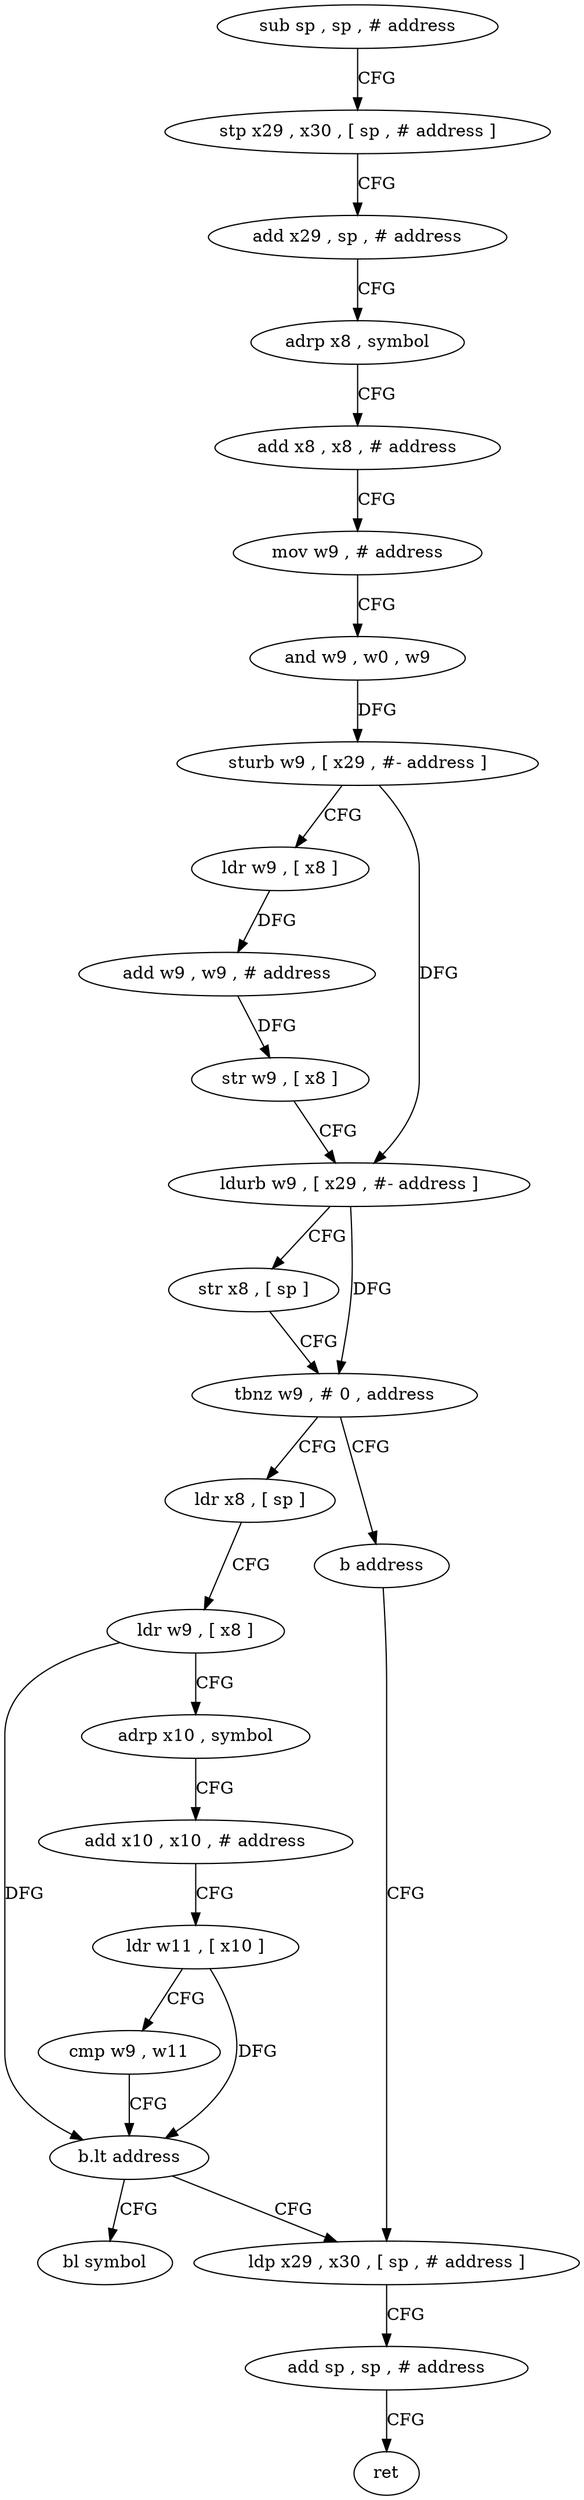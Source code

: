 digraph "func" {
"4203120" [label = "sub sp , sp , # address" ]
"4203124" [label = "stp x29 , x30 , [ sp , # address ]" ]
"4203128" [label = "add x29 , sp , # address" ]
"4203132" [label = "adrp x8 , symbol" ]
"4203136" [label = "add x8 , x8 , # address" ]
"4203140" [label = "mov w9 , # address" ]
"4203144" [label = "and w9 , w0 , w9" ]
"4203148" [label = "sturb w9 , [ x29 , #- address ]" ]
"4203152" [label = "ldr w9 , [ x8 ]" ]
"4203156" [label = "add w9 , w9 , # address" ]
"4203160" [label = "str w9 , [ x8 ]" ]
"4203164" [label = "ldurb w9 , [ x29 , #- address ]" ]
"4203168" [label = "str x8 , [ sp ]" ]
"4203172" [label = "tbnz w9 , # 0 , address" ]
"4203180" [label = "ldr x8 , [ sp ]" ]
"4203176" [label = "b address" ]
"4203184" [label = "ldr w9 , [ x8 ]" ]
"4203188" [label = "adrp x10 , symbol" ]
"4203192" [label = "add x10 , x10 , # address" ]
"4203196" [label = "ldr w11 , [ x10 ]" ]
"4203200" [label = "cmp w9 , w11" ]
"4203204" [label = "b.lt address" ]
"4203212" [label = "ldp x29 , x30 , [ sp , # address ]" ]
"4203208" [label = "bl symbol" ]
"4203216" [label = "add sp , sp , # address" ]
"4203220" [label = "ret" ]
"4203120" -> "4203124" [ label = "CFG" ]
"4203124" -> "4203128" [ label = "CFG" ]
"4203128" -> "4203132" [ label = "CFG" ]
"4203132" -> "4203136" [ label = "CFG" ]
"4203136" -> "4203140" [ label = "CFG" ]
"4203140" -> "4203144" [ label = "CFG" ]
"4203144" -> "4203148" [ label = "DFG" ]
"4203148" -> "4203152" [ label = "CFG" ]
"4203148" -> "4203164" [ label = "DFG" ]
"4203152" -> "4203156" [ label = "DFG" ]
"4203156" -> "4203160" [ label = "DFG" ]
"4203160" -> "4203164" [ label = "CFG" ]
"4203164" -> "4203168" [ label = "CFG" ]
"4203164" -> "4203172" [ label = "DFG" ]
"4203168" -> "4203172" [ label = "CFG" ]
"4203172" -> "4203180" [ label = "CFG" ]
"4203172" -> "4203176" [ label = "CFG" ]
"4203180" -> "4203184" [ label = "CFG" ]
"4203176" -> "4203212" [ label = "CFG" ]
"4203184" -> "4203188" [ label = "CFG" ]
"4203184" -> "4203204" [ label = "DFG" ]
"4203188" -> "4203192" [ label = "CFG" ]
"4203192" -> "4203196" [ label = "CFG" ]
"4203196" -> "4203200" [ label = "CFG" ]
"4203196" -> "4203204" [ label = "DFG" ]
"4203200" -> "4203204" [ label = "CFG" ]
"4203204" -> "4203212" [ label = "CFG" ]
"4203204" -> "4203208" [ label = "CFG" ]
"4203212" -> "4203216" [ label = "CFG" ]
"4203216" -> "4203220" [ label = "CFG" ]
}
